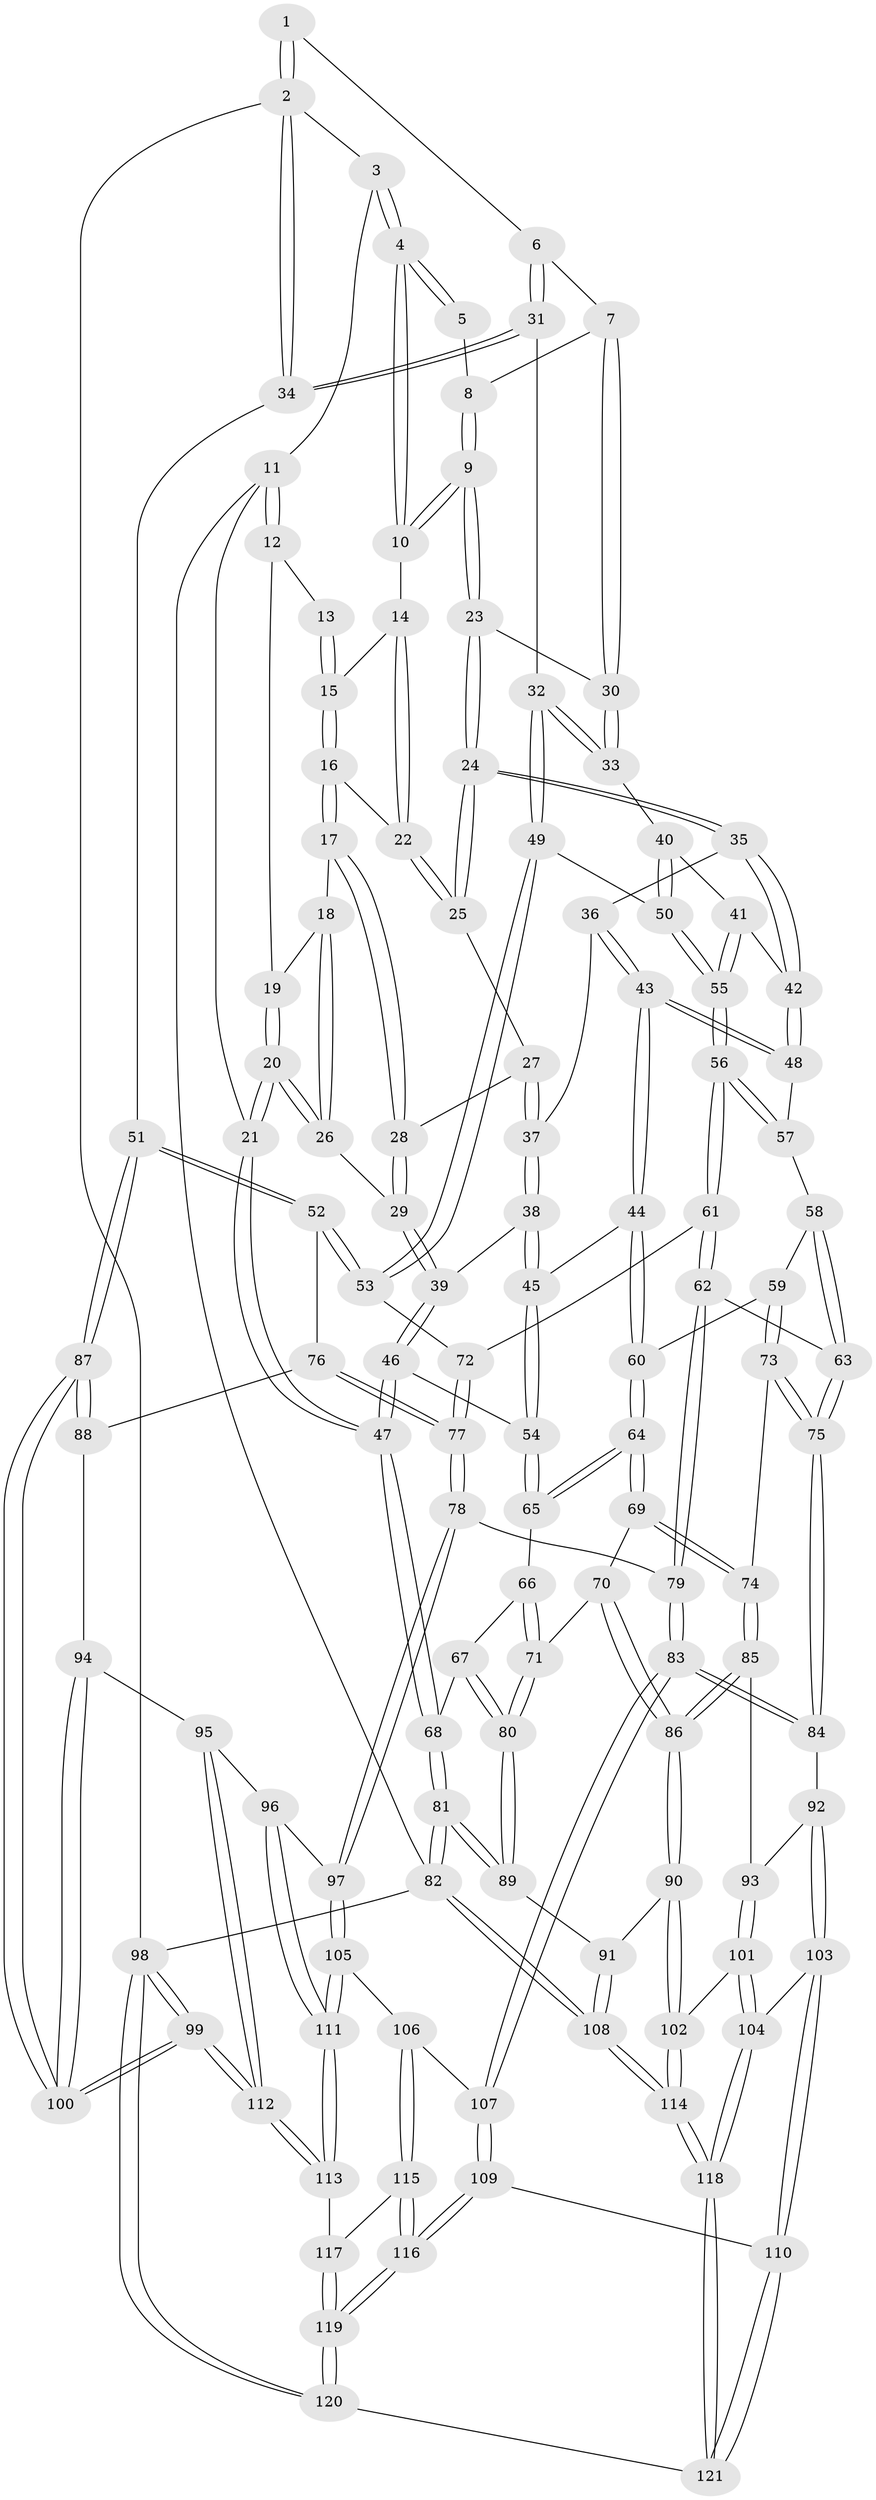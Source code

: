 // Generated by graph-tools (version 1.1) at 2025/38/03/09/25 02:38:44]
// undirected, 121 vertices, 299 edges
graph export_dot {
graph [start="1"]
  node [color=gray90,style=filled];
  1 [pos="+0.9408701165237856+0"];
  2 [pos="+1+0"];
  3 [pos="+0.2036785730200778+0"];
  4 [pos="+0.5184005326281562+0"];
  5 [pos="+0.8045559930600291+0"];
  6 [pos="+0.9515689181538226+0.1433392840756196"];
  7 [pos="+0.8328044932648929+0.13431583452949744"];
  8 [pos="+0.8072401119280491+0"];
  9 [pos="+0.5927910673053332+0.12038916751760442"];
  10 [pos="+0.5268286240425075+0.012432448863420435"];
  11 [pos="+0+0.25348310892476966"];
  12 [pos="+0.15846368675032038+0"];
  13 [pos="+0.19323001778999496+0"];
  14 [pos="+0.5123696355945158+0.02394714626453036"];
  15 [pos="+0.3442389232967541+0.11403861501288783"];
  16 [pos="+0.3385387390272882+0.12287384214747288"];
  17 [pos="+0.2901125685478126+0.1640051490623728"];
  18 [pos="+0.22497517178057258+0.1356163458115377"];
  19 [pos="+0.17457764662929995+0.0687136217336862"];
  20 [pos="+0+0.30844710256231433"];
  21 [pos="+0+0.3706131695559957"];
  22 [pos="+0.4158988660076278+0.19159784430352325"];
  23 [pos="+0.6109133826688434+0.15923190672901735"];
  24 [pos="+0.5267124978095392+0.274287399815306"];
  25 [pos="+0.41606818216779856+0.21385407001516246"];
  26 [pos="+0.13295230796757068+0.28619644603894384"];
  27 [pos="+0.3188648489617193+0.25711346248212613"];
  28 [pos="+0.3113765194306186+0.25452047488342183"];
  29 [pos="+0.23678617811120062+0.30951488702734536"];
  30 [pos="+0.7423498674976801+0.20682073027946457"];
  31 [pos="+1+0.21783753131424483"];
  32 [pos="+0.8597029194524682+0.3482984604378733"];
  33 [pos="+0.7625163734375047+0.28967829483660135"];
  34 [pos="+1+0.2379626791513242"];
  35 [pos="+0.5217259231473959+0.2964607326176902"];
  36 [pos="+0.38781733422525166+0.32906071481594357"];
  37 [pos="+0.3828754890581203+0.32653306942778715"];
  38 [pos="+0.2887428410430554+0.4062415402551488"];
  39 [pos="+0.25666965219453214+0.38672325273288527"];
  40 [pos="+0.7195583887165418+0.3537086062912553"];
  41 [pos="+0.5917314298139809+0.3882518942368786"];
  42 [pos="+0.5430447412263448+0.36430411386466965"];
  43 [pos="+0.40237607910742634+0.4535473062078551"];
  44 [pos="+0.3717661021999864+0.48308071830473714"];
  45 [pos="+0.3350926687894401+0.46860803024092496"];
  46 [pos="+0.1788114199971662+0.4577169396332041"];
  47 [pos="+0+0.40556907273066983"];
  48 [pos="+0.4893590670378664+0.4348556411444401"];
  49 [pos="+0.8927279034148996+0.5000880834174434"];
  50 [pos="+0.7322835964106968+0.46858599219791175"];
  51 [pos="+1+0.5208663499484955"];
  52 [pos="+0.9306427130890262+0.5398315125460142"];
  53 [pos="+0.9163340702845024+0.5285558946819388"];
  54 [pos="+0.2266238432447819+0.5184219260027141"];
  55 [pos="+0.6471586454257023+0.5462428849380707"];
  56 [pos="+0.6460856647914154+0.5493920854655203"];
  57 [pos="+0.5077053392076171+0.4755578651559346"];
  58 [pos="+0.5003765133424851+0.5091665710079619"];
  59 [pos="+0.45205799032338173+0.5829753425002309"];
  60 [pos="+0.3781483497305608+0.5226470812207799"];
  61 [pos="+0.6450666002728644+0.565745638961996"];
  62 [pos="+0.6217835622077575+0.5940694708055804"];
  63 [pos="+0.6008843282228662+0.6124791865758176"];
  64 [pos="+0.31773780886104913+0.598491941247452"];
  65 [pos="+0.2258239417757055+0.5300829329601847"];
  66 [pos="+0.2240854920847271+0.5327233435771246"];
  67 [pos="+0.03387327291797854+0.5624140219720525"];
  68 [pos="+0+0.43606925705212485"];
  69 [pos="+0.310151704721913+0.6391972793501537"];
  70 [pos="+0.24078202305474042+0.6590610254035817"];
  71 [pos="+0.1744932735697449+0.659197383762076"];
  72 [pos="+0.6999165433784026+0.5885471129111692"];
  73 [pos="+0.46919283488831254+0.6133504601910881"];
  74 [pos="+0.36324694616545405+0.6897636383869841"];
  75 [pos="+0.5613597793576711+0.6552758644191307"];
  76 [pos="+0.8770361859368994+0.64844003144232"];
  77 [pos="+0.8160994721041557+0.7064156395056259"];
  78 [pos="+0.8043306594549094+0.7392072678969245"];
  79 [pos="+0.735650124732084+0.7309055314063264"];
  80 [pos="+0.1579382549348714+0.6673364577064066"];
  81 [pos="+0+1"];
  82 [pos="+0+1"];
  83 [pos="+0.5779043215532267+0.7569418399899485"];
  84 [pos="+0.5618426273130797+0.7388604768558101"];
  85 [pos="+0.36663361671040173+0.7190044244570389"];
  86 [pos="+0.3044854687165949+0.7965429786208607"];
  87 [pos="+1+0.6957520160075813"];
  88 [pos="+0.9665155732037999+0.7391178562263959"];
  89 [pos="+0.15728881059538122+0.6710411716486511"];
  90 [pos="+0.3041942442438555+0.7971554942227773"];
  91 [pos="+0.20937483662535217+0.7880952798203662"];
  92 [pos="+0.48899663722266634+0.7671687752338809"];
  93 [pos="+0.46169531874742487+0.7694311847696921"];
  94 [pos="+0.9337501887699939+0.8028205009691342"];
  95 [pos="+0.9301221800059681+0.8080364122976298"];
  96 [pos="+0.8321295201280227+0.769673091771811"];
  97 [pos="+0.8062546084044044+0.7509043507475439"];
  98 [pos="+1+1"];
  99 [pos="+1+1"];
  100 [pos="+1+0.706715836841562"];
  101 [pos="+0.382986713540234+0.8710091993788152"];
  102 [pos="+0.3049865615426225+0.7991797517666758"];
  103 [pos="+0.4728703396839844+0.8992494237597954"];
  104 [pos="+0.3948013639339561+0.9167148652377293"];
  105 [pos="+0.7712394092901992+0.8144623072459976"];
  106 [pos="+0.7657509058891658+0.8226931865157368"];
  107 [pos="+0.5927169560543771+0.7988138008215697"];
  108 [pos="+0+1"];
  109 [pos="+0.5981919501228176+0.8967704620747388"];
  110 [pos="+0.5685879230172449+0.9211941325130952"];
  111 [pos="+0.8757568523710326+0.9032738338162721"];
  112 [pos="+1+0.9609993919710836"];
  113 [pos="+0.8835019656589912+0.9197689729155136"];
  114 [pos="+0.07526260368957056+1"];
  115 [pos="+0.7606599450874294+0.8457835132838242"];
  116 [pos="+0.6936541515571493+0.9350757246613587"];
  117 [pos="+0.8366481961622652+0.9239993745460191"];
  118 [pos="+0.25498293853511056+1"];
  119 [pos="+0.7339667818759739+1"];
  120 [pos="+0.7633881135403101+1"];
  121 [pos="+0.4750667446991597+1"];
  1 -- 2;
  1 -- 2;
  1 -- 6;
  2 -- 3;
  2 -- 34;
  2 -- 34;
  2 -- 98;
  3 -- 4;
  3 -- 4;
  3 -- 11;
  4 -- 5;
  4 -- 5;
  4 -- 10;
  4 -- 10;
  5 -- 8;
  6 -- 7;
  6 -- 31;
  6 -- 31;
  7 -- 8;
  7 -- 30;
  7 -- 30;
  8 -- 9;
  8 -- 9;
  9 -- 10;
  9 -- 10;
  9 -- 23;
  9 -- 23;
  10 -- 14;
  11 -- 12;
  11 -- 12;
  11 -- 21;
  11 -- 82;
  12 -- 13;
  12 -- 19;
  13 -- 15;
  13 -- 15;
  14 -- 15;
  14 -- 22;
  14 -- 22;
  15 -- 16;
  15 -- 16;
  16 -- 17;
  16 -- 17;
  16 -- 22;
  17 -- 18;
  17 -- 28;
  17 -- 28;
  18 -- 19;
  18 -- 26;
  18 -- 26;
  19 -- 20;
  19 -- 20;
  20 -- 21;
  20 -- 21;
  20 -- 26;
  20 -- 26;
  21 -- 47;
  21 -- 47;
  22 -- 25;
  22 -- 25;
  23 -- 24;
  23 -- 24;
  23 -- 30;
  24 -- 25;
  24 -- 25;
  24 -- 35;
  24 -- 35;
  25 -- 27;
  26 -- 29;
  27 -- 28;
  27 -- 37;
  27 -- 37;
  28 -- 29;
  28 -- 29;
  29 -- 39;
  29 -- 39;
  30 -- 33;
  30 -- 33;
  31 -- 32;
  31 -- 34;
  31 -- 34;
  32 -- 33;
  32 -- 33;
  32 -- 49;
  32 -- 49;
  33 -- 40;
  34 -- 51;
  35 -- 36;
  35 -- 42;
  35 -- 42;
  36 -- 37;
  36 -- 43;
  36 -- 43;
  37 -- 38;
  37 -- 38;
  38 -- 39;
  38 -- 45;
  38 -- 45;
  39 -- 46;
  39 -- 46;
  40 -- 41;
  40 -- 50;
  40 -- 50;
  41 -- 42;
  41 -- 55;
  41 -- 55;
  42 -- 48;
  42 -- 48;
  43 -- 44;
  43 -- 44;
  43 -- 48;
  43 -- 48;
  44 -- 45;
  44 -- 60;
  44 -- 60;
  45 -- 54;
  45 -- 54;
  46 -- 47;
  46 -- 47;
  46 -- 54;
  47 -- 68;
  47 -- 68;
  48 -- 57;
  49 -- 50;
  49 -- 53;
  49 -- 53;
  50 -- 55;
  50 -- 55;
  51 -- 52;
  51 -- 52;
  51 -- 87;
  51 -- 87;
  52 -- 53;
  52 -- 53;
  52 -- 76;
  53 -- 72;
  54 -- 65;
  54 -- 65;
  55 -- 56;
  55 -- 56;
  56 -- 57;
  56 -- 57;
  56 -- 61;
  56 -- 61;
  57 -- 58;
  58 -- 59;
  58 -- 63;
  58 -- 63;
  59 -- 60;
  59 -- 73;
  59 -- 73;
  60 -- 64;
  60 -- 64;
  61 -- 62;
  61 -- 62;
  61 -- 72;
  62 -- 63;
  62 -- 79;
  62 -- 79;
  63 -- 75;
  63 -- 75;
  64 -- 65;
  64 -- 65;
  64 -- 69;
  64 -- 69;
  65 -- 66;
  66 -- 67;
  66 -- 71;
  66 -- 71;
  67 -- 68;
  67 -- 80;
  67 -- 80;
  68 -- 81;
  68 -- 81;
  69 -- 70;
  69 -- 74;
  69 -- 74;
  70 -- 71;
  70 -- 86;
  70 -- 86;
  71 -- 80;
  71 -- 80;
  72 -- 77;
  72 -- 77;
  73 -- 74;
  73 -- 75;
  73 -- 75;
  74 -- 85;
  74 -- 85;
  75 -- 84;
  75 -- 84;
  76 -- 77;
  76 -- 77;
  76 -- 88;
  77 -- 78;
  77 -- 78;
  78 -- 79;
  78 -- 97;
  78 -- 97;
  79 -- 83;
  79 -- 83;
  80 -- 89;
  80 -- 89;
  81 -- 82;
  81 -- 82;
  81 -- 89;
  81 -- 89;
  82 -- 108;
  82 -- 108;
  82 -- 98;
  83 -- 84;
  83 -- 84;
  83 -- 107;
  83 -- 107;
  84 -- 92;
  85 -- 86;
  85 -- 86;
  85 -- 93;
  86 -- 90;
  86 -- 90;
  87 -- 88;
  87 -- 88;
  87 -- 100;
  87 -- 100;
  88 -- 94;
  89 -- 91;
  90 -- 91;
  90 -- 102;
  90 -- 102;
  91 -- 108;
  91 -- 108;
  92 -- 93;
  92 -- 103;
  92 -- 103;
  93 -- 101;
  93 -- 101;
  94 -- 95;
  94 -- 100;
  94 -- 100;
  95 -- 96;
  95 -- 112;
  95 -- 112;
  96 -- 97;
  96 -- 111;
  96 -- 111;
  97 -- 105;
  97 -- 105;
  98 -- 99;
  98 -- 99;
  98 -- 120;
  98 -- 120;
  99 -- 100;
  99 -- 100;
  99 -- 112;
  99 -- 112;
  101 -- 102;
  101 -- 104;
  101 -- 104;
  102 -- 114;
  102 -- 114;
  103 -- 104;
  103 -- 110;
  103 -- 110;
  104 -- 118;
  104 -- 118;
  105 -- 106;
  105 -- 111;
  105 -- 111;
  106 -- 107;
  106 -- 115;
  106 -- 115;
  107 -- 109;
  107 -- 109;
  108 -- 114;
  108 -- 114;
  109 -- 110;
  109 -- 116;
  109 -- 116;
  110 -- 121;
  110 -- 121;
  111 -- 113;
  111 -- 113;
  112 -- 113;
  112 -- 113;
  113 -- 117;
  114 -- 118;
  114 -- 118;
  115 -- 116;
  115 -- 116;
  115 -- 117;
  116 -- 119;
  116 -- 119;
  117 -- 119;
  117 -- 119;
  118 -- 121;
  118 -- 121;
  119 -- 120;
  119 -- 120;
  120 -- 121;
}
